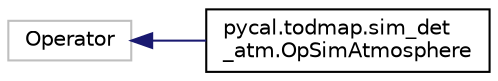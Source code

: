 digraph "Graphical Class Hierarchy"
{
  edge [fontname="Helvetica",fontsize="10",labelfontname="Helvetica",labelfontsize="10"];
  node [fontname="Helvetica",fontsize="10",shape=record];
  rankdir="LR";
  Node1 [label="Operator",height=0.2,width=0.4,color="grey75", fillcolor="white", style="filled"];
  Node1 -> Node2 [dir="back",color="midnightblue",fontsize="10",style="solid",fontname="Helvetica"];
  Node2 [label="pycal.todmap.sim_det\l_atm.OpSimAtmosphere",height=0.2,width=0.4,color="black", fillcolor="white", style="filled",URL="$classpycal_1_1todmap_1_1sim__det__atm_1_1_op_sim_atmosphere.html"];
}
